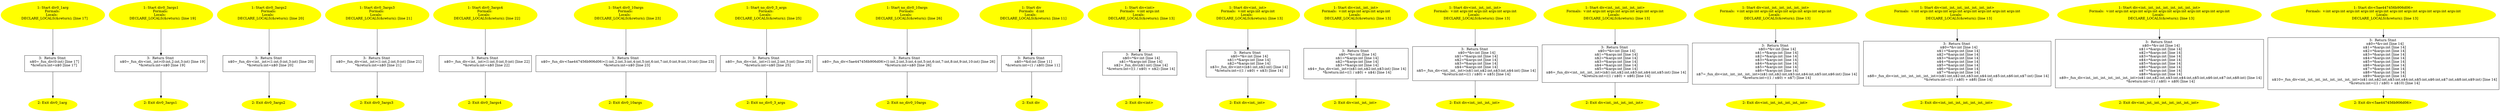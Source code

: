 /* @generated */
digraph iCFG {
"div0_1arg{d41d8cd98f00b204e9800998ecf8427e_Z9div0_1argv}.5708c6c0a0baddaf23e2d34e232fccbd_1" [label="1: Start div0_1arg\nFormals: \nLocals:  \n   DECLARE_LOCALS(&return); [line 17]\n " color=yellow style=filled]
	

	 "div0_1arg{d41d8cd98f00b204e9800998ecf8427e_Z9div0_1argv}.5708c6c0a0baddaf23e2d34e232fccbd_1" -> "div0_1arg{d41d8cd98f00b204e9800998ecf8427e_Z9div0_1argv}.5708c6c0a0baddaf23e2d34e232fccbd_3" ;
"div0_1arg{d41d8cd98f00b204e9800998ecf8427e_Z9div0_1argv}.5708c6c0a0baddaf23e2d34e232fccbd_2" [label="2: Exit div0_1arg \n  " color=yellow style=filled]
	

"div0_1arg{d41d8cd98f00b204e9800998ecf8427e_Z9div0_1argv}.5708c6c0a0baddaf23e2d34e232fccbd_3" [label="3:  Return Stmt \n   n$0=_fun_div(0:int) [line 17]\n  *&return:int=n$0 [line 17]\n " shape="box"]
	

	 "div0_1arg{d41d8cd98f00b204e9800998ecf8427e_Z9div0_1argv}.5708c6c0a0baddaf23e2d34e232fccbd_3" -> "div0_1arg{d41d8cd98f00b204e9800998ecf8427e_Z9div0_1argv}.5708c6c0a0baddaf23e2d34e232fccbd_2" ;
"div0_3args1{d41d8cd98f00b204e9800998ecf8427e_Z11div0_3args1v}.dcf593b4c27a0e790f4e8636aa532840_1" [label="1: Start div0_3args1\nFormals: \nLocals:  \n   DECLARE_LOCALS(&return); [line 19]\n " color=yellow style=filled]
	

	 "div0_3args1{d41d8cd98f00b204e9800998ecf8427e_Z11div0_3args1v}.dcf593b4c27a0e790f4e8636aa532840_1" -> "div0_3args1{d41d8cd98f00b204e9800998ecf8427e_Z11div0_3args1v}.dcf593b4c27a0e790f4e8636aa532840_3" ;
"div0_3args1{d41d8cd98f00b204e9800998ecf8427e_Z11div0_3args1v}.dcf593b4c27a0e790f4e8636aa532840_2" [label="2: Exit div0_3args1 \n  " color=yellow style=filled]
	

"div0_3args1{d41d8cd98f00b204e9800998ecf8427e_Z11div0_3args1v}.dcf593b4c27a0e790f4e8636aa532840_3" [label="3:  Return Stmt \n   n$0=_fun_div<int,_int>(0:int,2:int,3:int) [line 19]\n  *&return:int=n$0 [line 19]\n " shape="box"]
	

	 "div0_3args1{d41d8cd98f00b204e9800998ecf8427e_Z11div0_3args1v}.dcf593b4c27a0e790f4e8636aa532840_3" -> "div0_3args1{d41d8cd98f00b204e9800998ecf8427e_Z11div0_3args1v}.dcf593b4c27a0e790f4e8636aa532840_2" ;
"div0_3args2{d41d8cd98f00b204e9800998ecf8427e_Z11div0_3args2v}.ee210b4829cebc6ea6c2c1eb230ae221_1" [label="1: Start div0_3args2\nFormals: \nLocals:  \n   DECLARE_LOCALS(&return); [line 20]\n " color=yellow style=filled]
	

	 "div0_3args2{d41d8cd98f00b204e9800998ecf8427e_Z11div0_3args2v}.ee210b4829cebc6ea6c2c1eb230ae221_1" -> "div0_3args2{d41d8cd98f00b204e9800998ecf8427e_Z11div0_3args2v}.ee210b4829cebc6ea6c2c1eb230ae221_3" ;
"div0_3args2{d41d8cd98f00b204e9800998ecf8427e_Z11div0_3args2v}.ee210b4829cebc6ea6c2c1eb230ae221_2" [label="2: Exit div0_3args2 \n  " color=yellow style=filled]
	

"div0_3args2{d41d8cd98f00b204e9800998ecf8427e_Z11div0_3args2v}.ee210b4829cebc6ea6c2c1eb230ae221_3" [label="3:  Return Stmt \n   n$0=_fun_div<int,_int>(1:int,0:int,3:int) [line 20]\n  *&return:int=n$0 [line 20]\n " shape="box"]
	

	 "div0_3args2{d41d8cd98f00b204e9800998ecf8427e_Z11div0_3args2v}.ee210b4829cebc6ea6c2c1eb230ae221_3" -> "div0_3args2{d41d8cd98f00b204e9800998ecf8427e_Z11div0_3args2v}.ee210b4829cebc6ea6c2c1eb230ae221_2" ;
"div0_3args3{d41d8cd98f00b204e9800998ecf8427e_Z11div0_3args3v}.4354395e54b75d0ce654517a4ad0207b_1" [label="1: Start div0_3args3\nFormals: \nLocals:  \n   DECLARE_LOCALS(&return); [line 21]\n " color=yellow style=filled]
	

	 "div0_3args3{d41d8cd98f00b204e9800998ecf8427e_Z11div0_3args3v}.4354395e54b75d0ce654517a4ad0207b_1" -> "div0_3args3{d41d8cd98f00b204e9800998ecf8427e_Z11div0_3args3v}.4354395e54b75d0ce654517a4ad0207b_3" ;
"div0_3args3{d41d8cd98f00b204e9800998ecf8427e_Z11div0_3args3v}.4354395e54b75d0ce654517a4ad0207b_2" [label="2: Exit div0_3args3 \n  " color=yellow style=filled]
	

"div0_3args3{d41d8cd98f00b204e9800998ecf8427e_Z11div0_3args3v}.4354395e54b75d0ce654517a4ad0207b_3" [label="3:  Return Stmt \n   n$0=_fun_div<int,_int>(1:int,2:int,0:int) [line 21]\n  *&return:int=n$0 [line 21]\n " shape="box"]
	

	 "div0_3args3{d41d8cd98f00b204e9800998ecf8427e_Z11div0_3args3v}.4354395e54b75d0ce654517a4ad0207b_3" -> "div0_3args3{d41d8cd98f00b204e9800998ecf8427e_Z11div0_3args3v}.4354395e54b75d0ce654517a4ad0207b_2" ;
"div0_3args4{d41d8cd98f00b204e9800998ecf8427e_Z11div0_3args4v}.01a23ff52ad786bd728507193e9a465d_1" [label="1: Start div0_3args4\nFormals: \nLocals:  \n   DECLARE_LOCALS(&return); [line 22]\n " color=yellow style=filled]
	

	 "div0_3args4{d41d8cd98f00b204e9800998ecf8427e_Z11div0_3args4v}.01a23ff52ad786bd728507193e9a465d_1" -> "div0_3args4{d41d8cd98f00b204e9800998ecf8427e_Z11div0_3args4v}.01a23ff52ad786bd728507193e9a465d_3" ;
"div0_3args4{d41d8cd98f00b204e9800998ecf8427e_Z11div0_3args4v}.01a23ff52ad786bd728507193e9a465d_2" [label="2: Exit div0_3args4 \n  " color=yellow style=filled]
	

"div0_3args4{d41d8cd98f00b204e9800998ecf8427e_Z11div0_3args4v}.01a23ff52ad786bd728507193e9a465d_3" [label="3:  Return Stmt \n   n$0=_fun_div<int,_int>(1:int,0:int,0:int) [line 22]\n  *&return:int=n$0 [line 22]\n " shape="box"]
	

	 "div0_3args4{d41d8cd98f00b204e9800998ecf8427e_Z11div0_3args4v}.01a23ff52ad786bd728507193e9a465d_3" -> "div0_3args4{d41d8cd98f00b204e9800998ecf8427e_Z11div0_3args4v}.01a23ff52ad786bd728507193e9a465d_2" ;
"div0_10args{d41d8cd98f00b204e9800998ecf8427e_Z11div0_10argsv}.e9f33b63e73a159990806ffa43510a82_1" [label="1: Start div0_10args\nFormals: \nLocals:  \n   DECLARE_LOCALS(&return); [line 23]\n " color=yellow style=filled]
	

	 "div0_10args{d41d8cd98f00b204e9800998ecf8427e_Z11div0_10argsv}.e9f33b63e73a159990806ffa43510a82_1" -> "div0_10args{d41d8cd98f00b204e9800998ecf8427e_Z11div0_10argsv}.e9f33b63e73a159990806ffa43510a82_3" ;
"div0_10args{d41d8cd98f00b204e9800998ecf8427e_Z11div0_10argsv}.e9f33b63e73a159990806ffa43510a82_2" [label="2: Exit div0_10args \n  " color=yellow style=filled]
	

"div0_10args{d41d8cd98f00b204e9800998ecf8427e_Z11div0_10argsv}.e9f33b63e73a159990806ffa43510a82_3" [label="3:  Return Stmt \n   n$0=_fun_div<5ae447456b906d06>(1:int,2:int,3:int,4:int,5:int,6:int,7:int,0:int,9:int,10:int) [line 23]\n  *&return:int=n$0 [line 23]\n " shape="box"]
	

	 "div0_10args{d41d8cd98f00b204e9800998ecf8427e_Z11div0_10argsv}.e9f33b63e73a159990806ffa43510a82_3" -> "div0_10args{d41d8cd98f00b204e9800998ecf8427e_Z11div0_10argsv}.e9f33b63e73a159990806ffa43510a82_2" ;
"no_div0_3_args{d41d8cd98f00b204e9800998ecf8427e_Z14no_div0_3_argsv}.ba94e1aea84902718dcd7bfb6e3272fd_1" [label="1: Start no_div0_3_args\nFormals: \nLocals:  \n   DECLARE_LOCALS(&return); [line 25]\n " color=yellow style=filled]
	

	 "no_div0_3_args{d41d8cd98f00b204e9800998ecf8427e_Z14no_div0_3_argsv}.ba94e1aea84902718dcd7bfb6e3272fd_1" -> "no_div0_3_args{d41d8cd98f00b204e9800998ecf8427e_Z14no_div0_3_argsv}.ba94e1aea84902718dcd7bfb6e3272fd_3" ;
"no_div0_3_args{d41d8cd98f00b204e9800998ecf8427e_Z14no_div0_3_argsv}.ba94e1aea84902718dcd7bfb6e3272fd_2" [label="2: Exit no_div0_3_args \n  " color=yellow style=filled]
	

"no_div0_3_args{d41d8cd98f00b204e9800998ecf8427e_Z14no_div0_3_argsv}.ba94e1aea84902718dcd7bfb6e3272fd_3" [label="3:  Return Stmt \n   n$0=_fun_div<int,_int>(1:int,2:int,3:int) [line 25]\n  *&return:int=n$0 [line 25]\n " shape="box"]
	

	 "no_div0_3_args{d41d8cd98f00b204e9800998ecf8427e_Z14no_div0_3_argsv}.ba94e1aea84902718dcd7bfb6e3272fd_3" -> "no_div0_3_args{d41d8cd98f00b204e9800998ecf8427e_Z14no_div0_3_argsv}.ba94e1aea84902718dcd7bfb6e3272fd_2" ;
"no_div0_10args{d41d8cd98f00b204e9800998ecf8427e_Z14no_div0_10argsv}.3105d0c29645ea02951d6418fc7d498a_1" [label="1: Start no_div0_10args\nFormals: \nLocals:  \n   DECLARE_LOCALS(&return); [line 26]\n " color=yellow style=filled]
	

	 "no_div0_10args{d41d8cd98f00b204e9800998ecf8427e_Z14no_div0_10argsv}.3105d0c29645ea02951d6418fc7d498a_1" -> "no_div0_10args{d41d8cd98f00b204e9800998ecf8427e_Z14no_div0_10argsv}.3105d0c29645ea02951d6418fc7d498a_3" ;
"no_div0_10args{d41d8cd98f00b204e9800998ecf8427e_Z14no_div0_10argsv}.3105d0c29645ea02951d6418fc7d498a_2" [label="2: Exit no_div0_10args \n  " color=yellow style=filled]
	

"no_div0_10args{d41d8cd98f00b204e9800998ecf8427e_Z14no_div0_10argsv}.3105d0c29645ea02951d6418fc7d498a_3" [label="3:  Return Stmt \n   n$0=_fun_div<5ae447456b906d06>(1:int,2:int,3:int,4:int,5:int,6:int,7:int,8:int,9:int,10:int) [line 26]\n  *&return:int=n$0 [line 26]\n " shape="box"]
	

	 "no_div0_10args{d41d8cd98f00b204e9800998ecf8427e_Z14no_div0_10argsv}.3105d0c29645ea02951d6418fc7d498a_3" -> "no_div0_10args{d41d8cd98f00b204e9800998ecf8427e_Z14no_div0_10argsv}.3105d0c29645ea02951d6418fc7d498a_2" ;
"div{d41d8cd98f00b204e9800998ecf8427e_Z3divi}.e312f503cc8cecbd5c9c8c2343785930_1" [label="1: Start div\nFormals:  d:int\nLocals:  \n   DECLARE_LOCALS(&return); [line 11]\n " color=yellow style=filled]
	

	 "div{d41d8cd98f00b204e9800998ecf8427e_Z3divi}.e312f503cc8cecbd5c9c8c2343785930_1" -> "div{d41d8cd98f00b204e9800998ecf8427e_Z3divi}.e312f503cc8cecbd5c9c8c2343785930_3" ;
"div{d41d8cd98f00b204e9800998ecf8427e_Z3divi}.e312f503cc8cecbd5c9c8c2343785930_2" [label="2: Exit div \n  " color=yellow style=filled]
	

"div{d41d8cd98f00b204e9800998ecf8427e_Z3divi}.e312f503cc8cecbd5c9c8c2343785930_3" [label="3:  Return Stmt \n   n$0=*&d:int [line 11]\n  *&return:int=(1 / n$0) [line 11]\n " shape="box"]
	

	 "div{d41d8cd98f00b204e9800998ecf8427e_Z3divi}.e312f503cc8cecbd5c9c8c2343785930_3" -> "div{d41d8cd98f00b204e9800998ecf8427e_Z3divi}.e312f503cc8cecbd5c9c8c2343785930_2" ;
"div<int>{d41d8cd98f00b204e9800998ecf8427e_Z3divIJiEEiiDpT_}.21d36a0099acccea4e2357b68476d6c4_1" [label="1: Start div<int>\nFormals:  v:int args:int\nLocals:  \n   DECLARE_LOCALS(&return); [line 13]\n " color=yellow style=filled]
	

	 "div<int>{d41d8cd98f00b204e9800998ecf8427e_Z3divIJiEEiiDpT_}.21d36a0099acccea4e2357b68476d6c4_1" -> "div<int>{d41d8cd98f00b204e9800998ecf8427e_Z3divIJiEEiiDpT_}.21d36a0099acccea4e2357b68476d6c4_3" ;
"div<int>{d41d8cd98f00b204e9800998ecf8427e_Z3divIJiEEiiDpT_}.21d36a0099acccea4e2357b68476d6c4_2" [label="2: Exit div<int> \n  " color=yellow style=filled]
	

"div<int>{d41d8cd98f00b204e9800998ecf8427e_Z3divIJiEEiiDpT_}.21d36a0099acccea4e2357b68476d6c4_3" [label="3:  Return Stmt \n   n$0=*&v:int [line 14]\n  n$1=*&args:int [line 14]\n  n$2=_fun_div(n$1:int) [line 14]\n  *&return:int=((1 / n$0) + n$2) [line 14]\n " shape="box"]
	

	 "div<int>{d41d8cd98f00b204e9800998ecf8427e_Z3divIJiEEiiDpT_}.21d36a0099acccea4e2357b68476d6c4_3" -> "div<int>{d41d8cd98f00b204e9800998ecf8427e_Z3divIJiEEiiDpT_}.21d36a0099acccea4e2357b68476d6c4_2" ;
"div<int,_int>{d41d8cd98f00b204e9800998ecf8427e_Z3divIJiiEEiiDpT_}.6451a17134ab1edb7fcdf06877bc0fcd_1" [label="1: Start div<int,_int>\nFormals:  v:int args:int args:int\nLocals:  \n   DECLARE_LOCALS(&return); [line 13]\n " color=yellow style=filled]
	

	 "div<int,_int>{d41d8cd98f00b204e9800998ecf8427e_Z3divIJiiEEiiDpT_}.6451a17134ab1edb7fcdf06877bc0fcd_1" -> "div<int,_int>{d41d8cd98f00b204e9800998ecf8427e_Z3divIJiiEEiiDpT_}.6451a17134ab1edb7fcdf06877bc0fcd_3" ;
"div<int,_int>{d41d8cd98f00b204e9800998ecf8427e_Z3divIJiiEEiiDpT_}.6451a17134ab1edb7fcdf06877bc0fcd_2" [label="2: Exit div<int,_int> \n  " color=yellow style=filled]
	

"div<int,_int>{d41d8cd98f00b204e9800998ecf8427e_Z3divIJiiEEiiDpT_}.6451a17134ab1edb7fcdf06877bc0fcd_3" [label="3:  Return Stmt \n   n$0=*&v:int [line 14]\n  n$1=*&args:int [line 14]\n  n$2=*&args:int [line 14]\n  n$3=_fun_div<int>(n$1:int,n$2:int) [line 14]\n  *&return:int=((1 / n$0) + n$3) [line 14]\n " shape="box"]
	

	 "div<int,_int>{d41d8cd98f00b204e9800998ecf8427e_Z3divIJiiEEiiDpT_}.6451a17134ab1edb7fcdf06877bc0fcd_3" -> "div<int,_int>{d41d8cd98f00b204e9800998ecf8427e_Z3divIJiiEEiiDpT_}.6451a17134ab1edb7fcdf06877bc0fcd_2" ;
"div<int,_int,_int>{d41d8cd98f00b204e9800998ecf8427e_Z3divIJiiiEEiiDpT_}.935df0e2c4e989ef913fb94274bb3ae9_1" [label="1: Start div<int,_int,_int>\nFormals:  v:int args:int args:int args:int\nLocals:  \n   DECLARE_LOCALS(&return); [line 13]\n " color=yellow style=filled]
	

	 "div<int,_int,_int>{d41d8cd98f00b204e9800998ecf8427e_Z3divIJiiiEEiiDpT_}.935df0e2c4e989ef913fb94274bb3ae9_1" -> "div<int,_int,_int>{d41d8cd98f00b204e9800998ecf8427e_Z3divIJiiiEEiiDpT_}.935df0e2c4e989ef913fb94274bb3ae9_3" ;
"div<int,_int,_int>{d41d8cd98f00b204e9800998ecf8427e_Z3divIJiiiEEiiDpT_}.935df0e2c4e989ef913fb94274bb3ae9_2" [label="2: Exit div<int,_int,_int> \n  " color=yellow style=filled]
	

"div<int,_int,_int>{d41d8cd98f00b204e9800998ecf8427e_Z3divIJiiiEEiiDpT_}.935df0e2c4e989ef913fb94274bb3ae9_3" [label="3:  Return Stmt \n   n$0=*&v:int [line 14]\n  n$1=*&args:int [line 14]\n  n$2=*&args:int [line 14]\n  n$3=*&args:int [line 14]\n  n$4=_fun_div<int,_int>(n$1:int,n$2:int,n$3:int) [line 14]\n  *&return:int=((1 / n$0) + n$4) [line 14]\n " shape="box"]
	

	 "div<int,_int,_int>{d41d8cd98f00b204e9800998ecf8427e_Z3divIJiiiEEiiDpT_}.935df0e2c4e989ef913fb94274bb3ae9_3" -> "div<int,_int,_int>{d41d8cd98f00b204e9800998ecf8427e_Z3divIJiiiEEiiDpT_}.935df0e2c4e989ef913fb94274bb3ae9_2" ;
"div<int,_int,_int,_int>{d41d8cd98f00b204e9800998ecf8427e_Z3divIJiiiiEEiiDpT_}.eaa2dda76f342673b03ac551d4b88cfe_1" [label="1: Start div<int,_int,_int,_int>\nFormals:  v:int args:int args:int args:int args:int\nLocals:  \n   DECLARE_LOCALS(&return); [line 13]\n " color=yellow style=filled]
	

	 "div<int,_int,_int,_int>{d41d8cd98f00b204e9800998ecf8427e_Z3divIJiiiiEEiiDpT_}.eaa2dda76f342673b03ac551d4b88cfe_1" -> "div<int,_int,_int,_int>{d41d8cd98f00b204e9800998ecf8427e_Z3divIJiiiiEEiiDpT_}.eaa2dda76f342673b03ac551d4b88cfe_3" ;
"div<int,_int,_int,_int>{d41d8cd98f00b204e9800998ecf8427e_Z3divIJiiiiEEiiDpT_}.eaa2dda76f342673b03ac551d4b88cfe_2" [label="2: Exit div<int,_int,_int,_int> \n  " color=yellow style=filled]
	

"div<int,_int,_int,_int>{d41d8cd98f00b204e9800998ecf8427e_Z3divIJiiiiEEiiDpT_}.eaa2dda76f342673b03ac551d4b88cfe_3" [label="3:  Return Stmt \n   n$0=*&v:int [line 14]\n  n$1=*&args:int [line 14]\n  n$2=*&args:int [line 14]\n  n$3=*&args:int [line 14]\n  n$4=*&args:int [line 14]\n  n$5=_fun_div<int,_int,_int>(n$1:int,n$2:int,n$3:int,n$4:int) [line 14]\n  *&return:int=((1 / n$0) + n$5) [line 14]\n " shape="box"]
	

	 "div<int,_int,_int,_int>{d41d8cd98f00b204e9800998ecf8427e_Z3divIJiiiiEEiiDpT_}.eaa2dda76f342673b03ac551d4b88cfe_3" -> "div<int,_int,_int,_int>{d41d8cd98f00b204e9800998ecf8427e_Z3divIJiiiiEEiiDpT_}.eaa2dda76f342673b03ac551d4b88cfe_2" ;
"div<int,_int,_int,_int,_int>{d41d8cd98f00b204e9800998ecf8427e_Z3divIJiiiiiEEiiDpT_}.1878eee2387a6e7fbde190b86b899c3e_1" [label="1: Start div<int,_int,_int,_int,_int>\nFormals:  v:int args:int args:int args:int args:int args:int\nLocals:  \n   DECLARE_LOCALS(&return); [line 13]\n " color=yellow style=filled]
	

	 "div<int,_int,_int,_int,_int>{d41d8cd98f00b204e9800998ecf8427e_Z3divIJiiiiiEEiiDpT_}.1878eee2387a6e7fbde190b86b899c3e_1" -> "div<int,_int,_int,_int,_int>{d41d8cd98f00b204e9800998ecf8427e_Z3divIJiiiiiEEiiDpT_}.1878eee2387a6e7fbde190b86b899c3e_3" ;
"div<int,_int,_int,_int,_int>{d41d8cd98f00b204e9800998ecf8427e_Z3divIJiiiiiEEiiDpT_}.1878eee2387a6e7fbde190b86b899c3e_2" [label="2: Exit div<int,_int,_int,_int,_int> \n  " color=yellow style=filled]
	

"div<int,_int,_int,_int,_int>{d41d8cd98f00b204e9800998ecf8427e_Z3divIJiiiiiEEiiDpT_}.1878eee2387a6e7fbde190b86b899c3e_3" [label="3:  Return Stmt \n   n$0=*&v:int [line 14]\n  n$1=*&args:int [line 14]\n  n$2=*&args:int [line 14]\n  n$3=*&args:int [line 14]\n  n$4=*&args:int [line 14]\n  n$5=*&args:int [line 14]\n  n$6=_fun_div<int,_int,_int,_int>(n$1:int,n$2:int,n$3:int,n$4:int,n$5:int) [line 14]\n  *&return:int=((1 / n$0) + n$6) [line 14]\n " shape="box"]
	

	 "div<int,_int,_int,_int,_int>{d41d8cd98f00b204e9800998ecf8427e_Z3divIJiiiiiEEiiDpT_}.1878eee2387a6e7fbde190b86b899c3e_3" -> "div<int,_int,_int,_int,_int>{d41d8cd98f00b204e9800998ecf8427e_Z3divIJiiiiiEEiiDpT_}.1878eee2387a6e7fbde190b86b899c3e_2" ;
"div<int,_int,_int,_int,_int,_int>{d41d8cd98f00b204e9800998ecf8427e_Z3divIJiiiiiiEEiiDpT_}.7a0b0b4ca05f4d9fe32320bf50c99af1_1" [label="1: Start div<int,_int,_int,_int,_int,_int>\nFormals:  v:int args:int args:int args:int args:int args:int args:int\nLocals:  \n   DECLARE_LOCALS(&return); [line 13]\n " color=yellow style=filled]
	

	 "div<int,_int,_int,_int,_int,_int>{d41d8cd98f00b204e9800998ecf8427e_Z3divIJiiiiiiEEiiDpT_}.7a0b0b4ca05f4d9fe32320bf50c99af1_1" -> "div<int,_int,_int,_int,_int,_int>{d41d8cd98f00b204e9800998ecf8427e_Z3divIJiiiiiiEEiiDpT_}.7a0b0b4ca05f4d9fe32320bf50c99af1_3" ;
"div<int,_int,_int,_int,_int,_int>{d41d8cd98f00b204e9800998ecf8427e_Z3divIJiiiiiiEEiiDpT_}.7a0b0b4ca05f4d9fe32320bf50c99af1_2" [label="2: Exit div<int,_int,_int,_int,_int,_int> \n  " color=yellow style=filled]
	

"div<int,_int,_int,_int,_int,_int>{d41d8cd98f00b204e9800998ecf8427e_Z3divIJiiiiiiEEiiDpT_}.7a0b0b4ca05f4d9fe32320bf50c99af1_3" [label="3:  Return Stmt \n   n$0=*&v:int [line 14]\n  n$1=*&args:int [line 14]\n  n$2=*&args:int [line 14]\n  n$3=*&args:int [line 14]\n  n$4=*&args:int [line 14]\n  n$5=*&args:int [line 14]\n  n$6=*&args:int [line 14]\n  n$7=_fun_div<int,_int,_int,_int,_int>(n$1:int,n$2:int,n$3:int,n$4:int,n$5:int,n$6:int) [line 14]\n  *&return:int=((1 / n$0) + n$7) [line 14]\n " shape="box"]
	

	 "div<int,_int,_int,_int,_int,_int>{d41d8cd98f00b204e9800998ecf8427e_Z3divIJiiiiiiEEiiDpT_}.7a0b0b4ca05f4d9fe32320bf50c99af1_3" -> "div<int,_int,_int,_int,_int,_int>{d41d8cd98f00b204e9800998ecf8427e_Z3divIJiiiiiiEEiiDpT_}.7a0b0b4ca05f4d9fe32320bf50c99af1_2" ;
"div<int,_int,_int,_int,_int,_int,_int>{d41d8cd98f00b204e9800998ecf8427e_Z3divIJiiiiiiiEEiiDpT_}.a4f52ac1a053ef8714d772181cde236b_1" [label="1: Start div<int,_int,_int,_int,_int,_int,_int>\nFormals:  v:int args:int args:int args:int args:int args:int args:int args:int\nLocals:  \n   DECLARE_LOCALS(&return); [line 13]\n " color=yellow style=filled]
	

	 "div<int,_int,_int,_int,_int,_int,_int>{d41d8cd98f00b204e9800998ecf8427e_Z3divIJiiiiiiiEEiiDpT_}.a4f52ac1a053ef8714d772181cde236b_1" -> "div<int,_int,_int,_int,_int,_int,_int>{d41d8cd98f00b204e9800998ecf8427e_Z3divIJiiiiiiiEEiiDpT_}.a4f52ac1a053ef8714d772181cde236b_3" ;
"div<int,_int,_int,_int,_int,_int,_int>{d41d8cd98f00b204e9800998ecf8427e_Z3divIJiiiiiiiEEiiDpT_}.a4f52ac1a053ef8714d772181cde236b_2" [label="2: Exit div<int,_int,_int,_int,_int,_int,_int> \n  " color=yellow style=filled]
	

"div<int,_int,_int,_int,_int,_int,_int>{d41d8cd98f00b204e9800998ecf8427e_Z3divIJiiiiiiiEEiiDpT_}.a4f52ac1a053ef8714d772181cde236b_3" [label="3:  Return Stmt \n   n$0=*&v:int [line 14]\n  n$1=*&args:int [line 14]\n  n$2=*&args:int [line 14]\n  n$3=*&args:int [line 14]\n  n$4=*&args:int [line 14]\n  n$5=*&args:int [line 14]\n  n$6=*&args:int [line 14]\n  n$7=*&args:int [line 14]\n  n$8=_fun_div<int,_int,_int,_int,_int,_int>(n$1:int,n$2:int,n$3:int,n$4:int,n$5:int,n$6:int,n$7:int) [line 14]\n  *&return:int=((1 / n$0) + n$8) [line 14]\n " shape="box"]
	

	 "div<int,_int,_int,_int,_int,_int,_int>{d41d8cd98f00b204e9800998ecf8427e_Z3divIJiiiiiiiEEiiDpT_}.a4f52ac1a053ef8714d772181cde236b_3" -> "div<int,_int,_int,_int,_int,_int,_int>{d41d8cd98f00b204e9800998ecf8427e_Z3divIJiiiiiiiEEiiDpT_}.a4f52ac1a053ef8714d772181cde236b_2" ;
"div<int,_int,_int,_int,_int,_int,_int,_int>{d41d8cd98f00b204e9800998ecf8427e_Z3divIJiiiiiiiiEEiiDpT_.acafa200e9c1793c6540b3c5dc132c07_1" [label="1: Start div<int,_int,_int,_int,_int,_int,_int,_int>\nFormals:  v:int args:int args:int args:int args:int args:int args:int args:int args:int\nLocals:  \n   DECLARE_LOCALS(&return); [line 13]\n " color=yellow style=filled]
	

	 "div<int,_int,_int,_int,_int,_int,_int,_int>{d41d8cd98f00b204e9800998ecf8427e_Z3divIJiiiiiiiiEEiiDpT_.acafa200e9c1793c6540b3c5dc132c07_1" -> "div<int,_int,_int,_int,_int,_int,_int,_int>{d41d8cd98f00b204e9800998ecf8427e_Z3divIJiiiiiiiiEEiiDpT_.acafa200e9c1793c6540b3c5dc132c07_3" ;
"div<int,_int,_int,_int,_int,_int,_int,_int>{d41d8cd98f00b204e9800998ecf8427e_Z3divIJiiiiiiiiEEiiDpT_.acafa200e9c1793c6540b3c5dc132c07_2" [label="2: Exit div<int,_int,_int,_int,_int,_int,_int,_int> \n  " color=yellow style=filled]
	

"div<int,_int,_int,_int,_int,_int,_int,_int>{d41d8cd98f00b204e9800998ecf8427e_Z3divIJiiiiiiiiEEiiDpT_.acafa200e9c1793c6540b3c5dc132c07_3" [label="3:  Return Stmt \n   n$0=*&v:int [line 14]\n  n$1=*&args:int [line 14]\n  n$2=*&args:int [line 14]\n  n$3=*&args:int [line 14]\n  n$4=*&args:int [line 14]\n  n$5=*&args:int [line 14]\n  n$6=*&args:int [line 14]\n  n$7=*&args:int [line 14]\n  n$8=*&args:int [line 14]\n  n$9=_fun_div<int,_int,_int,_int,_int,_int,_int>(n$1:int,n$2:int,n$3:int,n$4:int,n$5:int,n$6:int,n$7:int,n$8:int) [line 14]\n  *&return:int=((1 / n$0) + n$9) [line 14]\n " shape="box"]
	

	 "div<int,_int,_int,_int,_int,_int,_int,_int>{d41d8cd98f00b204e9800998ecf8427e_Z3divIJiiiiiiiiEEiiDpT_.acafa200e9c1793c6540b3c5dc132c07_3" -> "div<int,_int,_int,_int,_int,_int,_int,_int>{d41d8cd98f00b204e9800998ecf8427e_Z3divIJiiiiiiiiEEiiDpT_.acafa200e9c1793c6540b3c5dc132c07_2" ;
"div<5ae447456b906d06>{d41d8cd98f00b204e9800998ecf8427e_Z3divIJiiiiiiiiiEEiiDpT_}.1e074498b76cb8716a3317d4a19b4b6e_1" [label="1: Start div<5ae447456b906d06>\nFormals:  v:int args:int args:int args:int args:int args:int args:int args:int args:int args:int\nLocals:  \n   DECLARE_LOCALS(&return); [line 13]\n " color=yellow style=filled]
	

	 "div<5ae447456b906d06>{d41d8cd98f00b204e9800998ecf8427e_Z3divIJiiiiiiiiiEEiiDpT_}.1e074498b76cb8716a3317d4a19b4b6e_1" -> "div<5ae447456b906d06>{d41d8cd98f00b204e9800998ecf8427e_Z3divIJiiiiiiiiiEEiiDpT_}.1e074498b76cb8716a3317d4a19b4b6e_3" ;
"div<5ae447456b906d06>{d41d8cd98f00b204e9800998ecf8427e_Z3divIJiiiiiiiiiEEiiDpT_}.1e074498b76cb8716a3317d4a19b4b6e_2" [label="2: Exit div<5ae447456b906d06> \n  " color=yellow style=filled]
	

"div<5ae447456b906d06>{d41d8cd98f00b204e9800998ecf8427e_Z3divIJiiiiiiiiiEEiiDpT_}.1e074498b76cb8716a3317d4a19b4b6e_3" [label="3:  Return Stmt \n   n$0=*&v:int [line 14]\n  n$1=*&args:int [line 14]\n  n$2=*&args:int [line 14]\n  n$3=*&args:int [line 14]\n  n$4=*&args:int [line 14]\n  n$5=*&args:int [line 14]\n  n$6=*&args:int [line 14]\n  n$7=*&args:int [line 14]\n  n$8=*&args:int [line 14]\n  n$9=*&args:int [line 14]\n  n$10=_fun_div<int,_int,_int,_int,_int,_int,_int,_int>(n$1:int,n$2:int,n$3:int,n$4:int,n$5:int,n$6:int,n$7:int,n$8:int,n$9:int) [line 14]\n  *&return:int=((1 / n$0) + n$10) [line 14]\n " shape="box"]
	

	 "div<5ae447456b906d06>{d41d8cd98f00b204e9800998ecf8427e_Z3divIJiiiiiiiiiEEiiDpT_}.1e074498b76cb8716a3317d4a19b4b6e_3" -> "div<5ae447456b906d06>{d41d8cd98f00b204e9800998ecf8427e_Z3divIJiiiiiiiiiEEiiDpT_}.1e074498b76cb8716a3317d4a19b4b6e_2" ;
}
